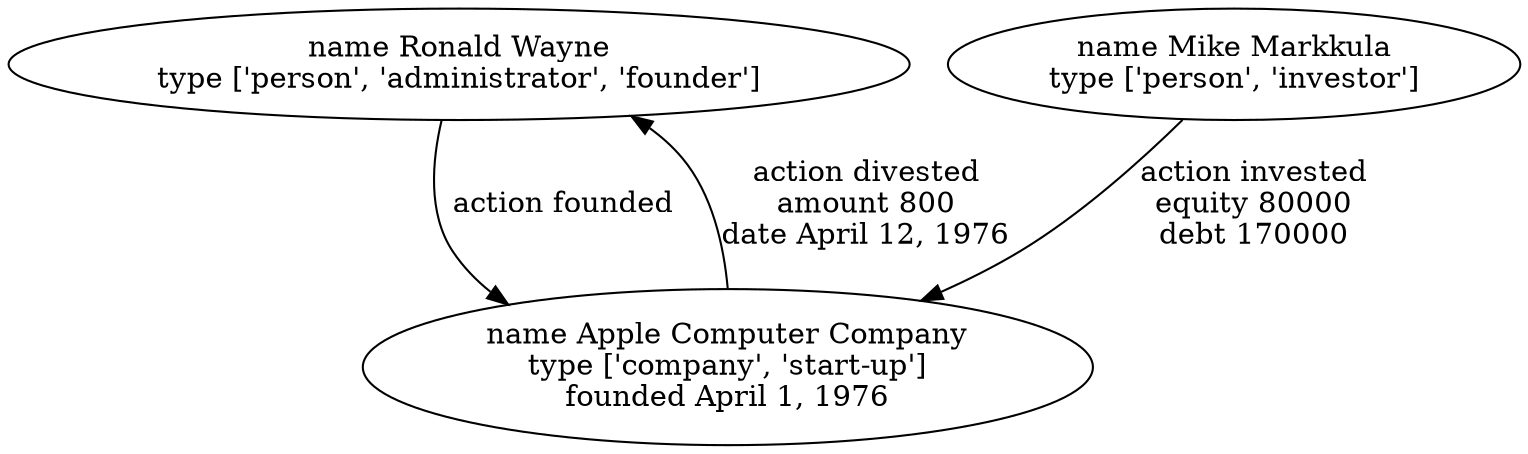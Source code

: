 digraph {
	4 [label="name Ronald Wayne\ntype ['person', 'administrator', 'founder']"]
	1 -> 4 [label="action divested\namount 800\ndate April 12, 1976"]
	4 -> 1 [label="action founded"]
	1 [label="name Apple Computer Company\ntype ['company', 'start-up']\nfounded April 1, 1976"]
	5 -> 1 [label="action invested\nequity 80000\ndebt 170000"]
	5 [label="name Mike Markkula\ntype ['person', 'investor']"]
}
